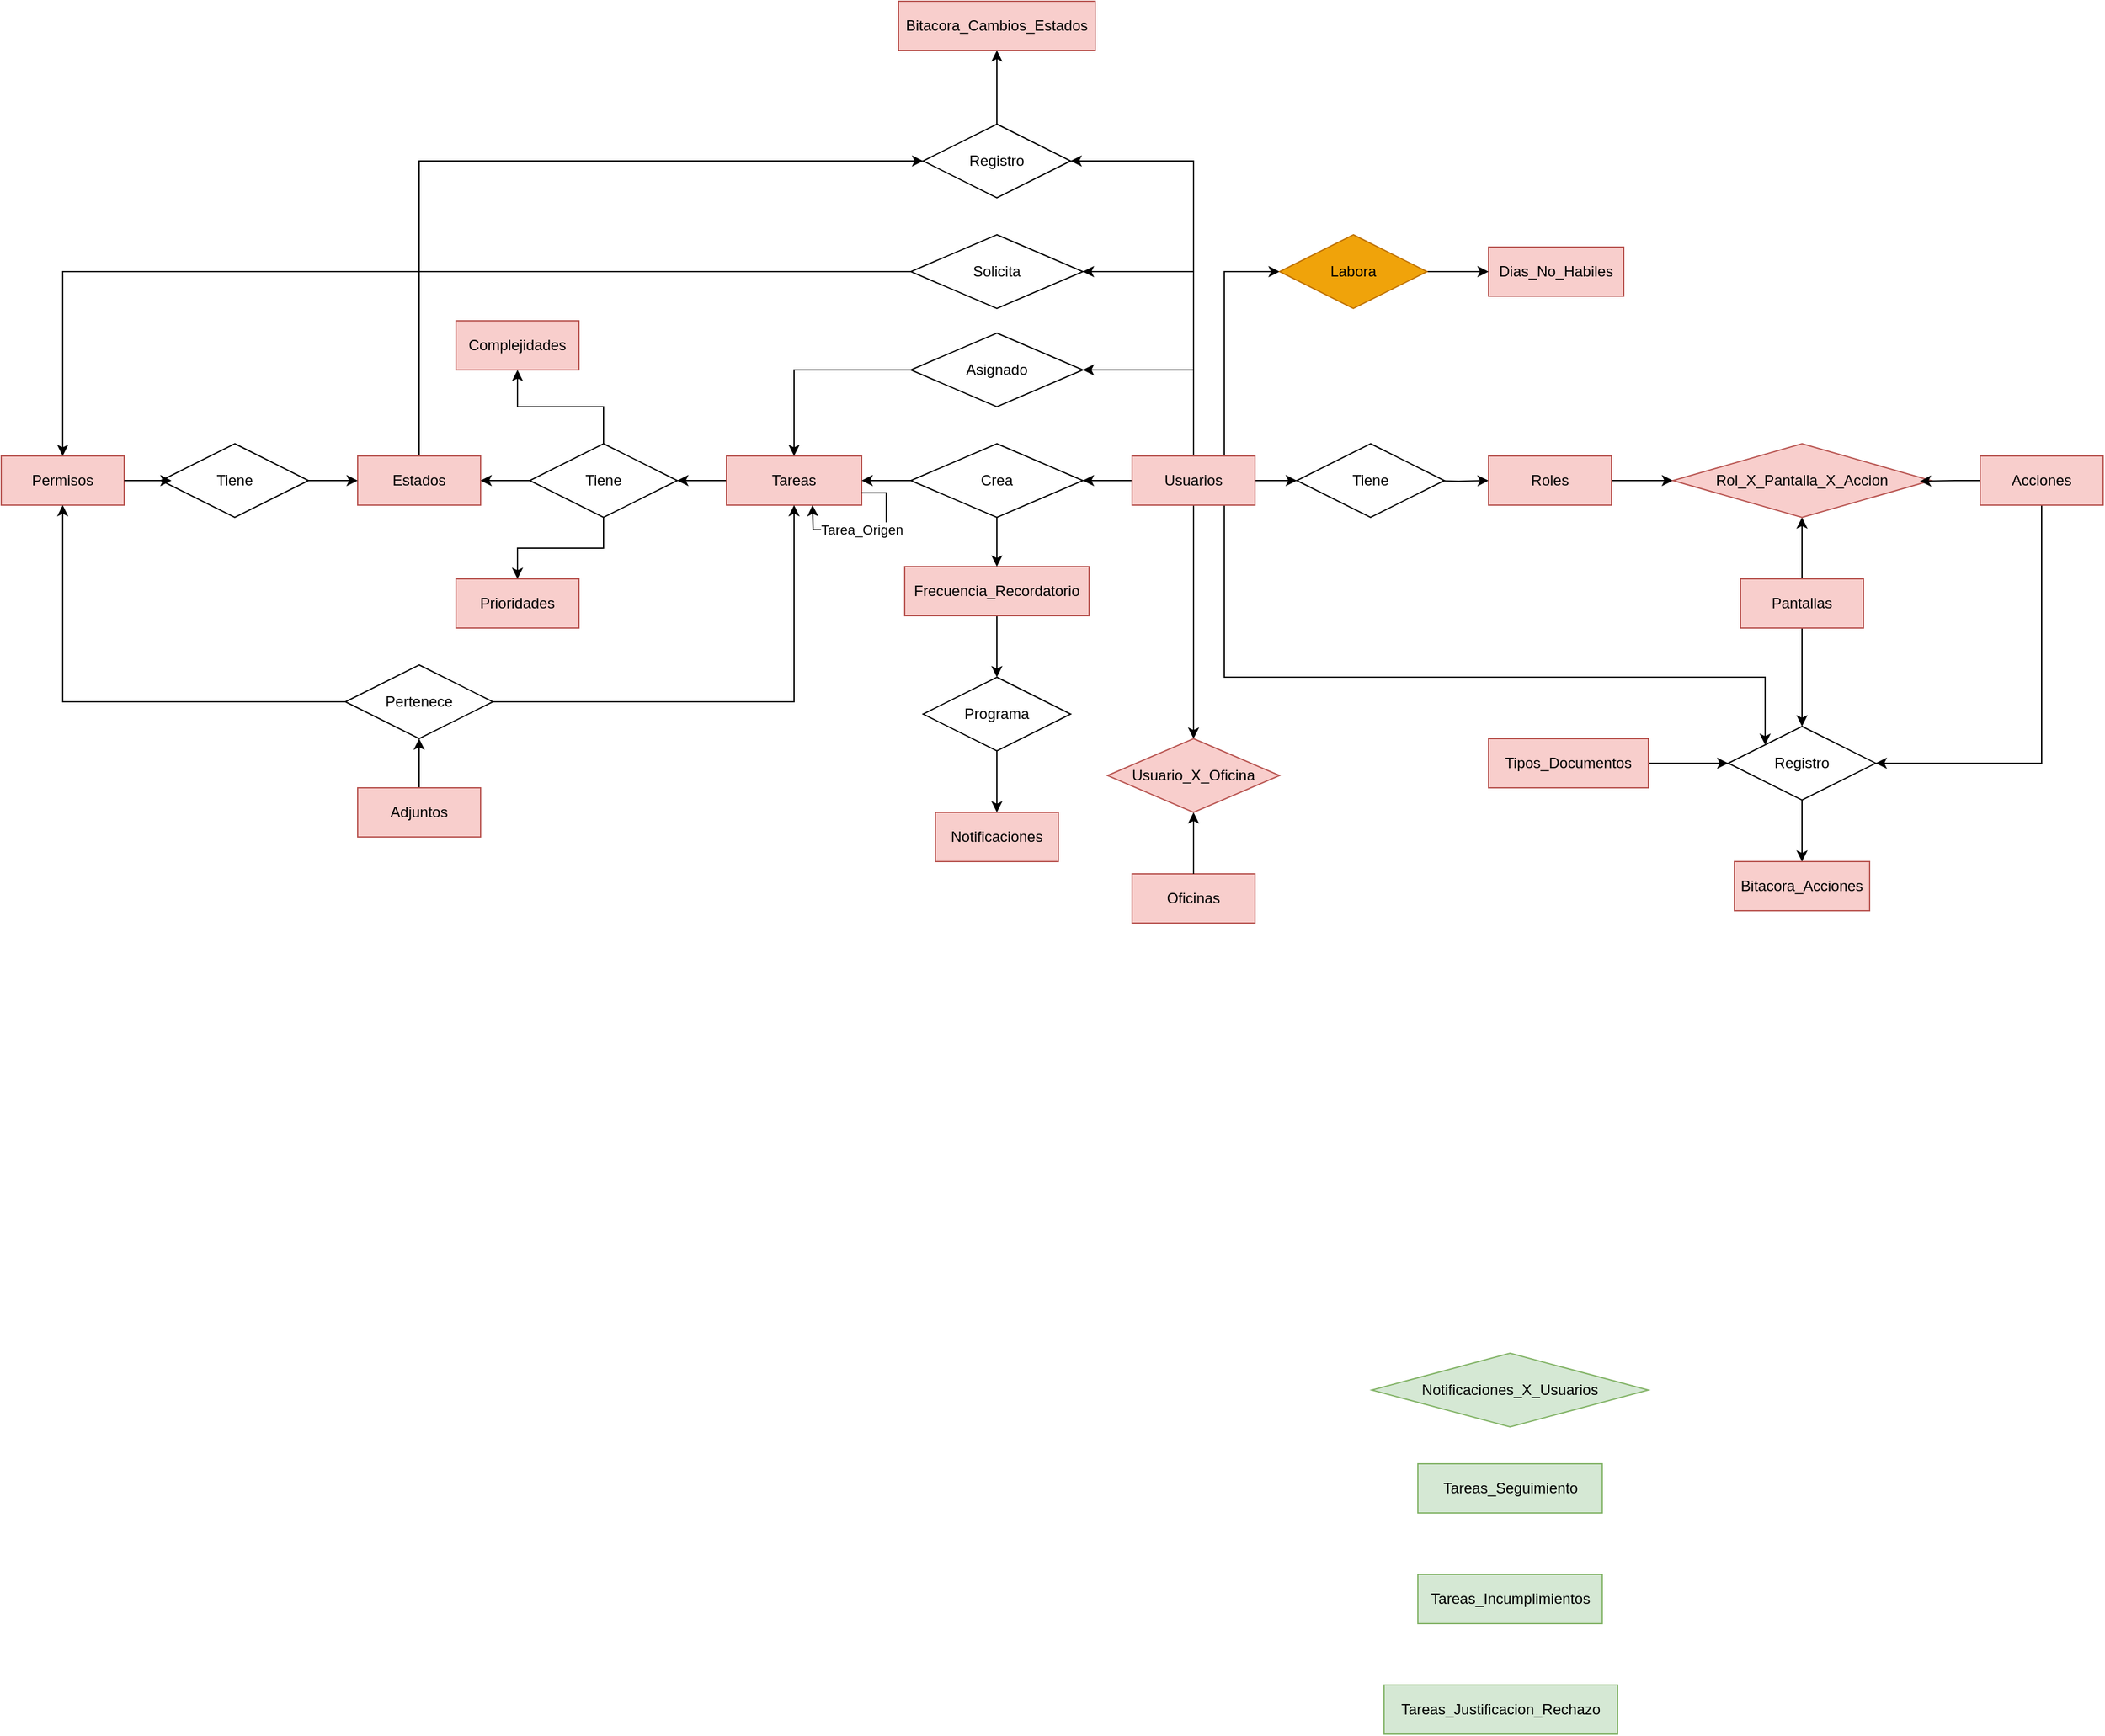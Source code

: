 <mxfile version="26.2.14">
  <diagram name="Página-1" id="aU5e-4gyXZzoZdQWq91M">
    <mxGraphModel dx="2610" dy="2098" grid="1" gridSize="10" guides="1" tooltips="1" connect="1" arrows="1" fold="1" page="1" pageScale="1" pageWidth="827" pageHeight="1169" math="0" shadow="0">
      <root>
        <mxCell id="0" />
        <mxCell id="1" parent="0" />
        <mxCell id="9YhUjrj5osRhjf7E5tQx-17" style="edgeStyle=orthogonalEdgeStyle;rounded=0;orthogonalLoop=1;jettySize=auto;html=1;exitX=1;exitY=0.5;exitDx=0;exitDy=0;entryX=0;entryY=0.5;entryDx=0;entryDy=0;" edge="1" parent="1" target="9YhUjrj5osRhjf7E5tQx-3">
          <mxGeometry relative="1" as="geometry">
            <mxPoint x="400" y="60" as="sourcePoint" />
          </mxGeometry>
        </mxCell>
        <mxCell id="9YhUjrj5osRhjf7E5tQx-1" value="Tiene" style="shape=rhombus;perimeter=rhombusPerimeter;whiteSpace=wrap;html=1;align=center;" vertex="1" parent="1">
          <mxGeometry x="294" y="30" width="120" height="60" as="geometry" />
        </mxCell>
        <mxCell id="9YhUjrj5osRhjf7E5tQx-16" style="edgeStyle=orthogonalEdgeStyle;rounded=0;orthogonalLoop=1;jettySize=auto;html=1;exitX=1;exitY=0.5;exitDx=0;exitDy=0;entryX=0;entryY=0.5;entryDx=0;entryDy=0;" edge="1" parent="1" source="9YhUjrj5osRhjf7E5tQx-2" target="9YhUjrj5osRhjf7E5tQx-1">
          <mxGeometry relative="1" as="geometry" />
        </mxCell>
        <mxCell id="9YhUjrj5osRhjf7E5tQx-20" style="edgeStyle=orthogonalEdgeStyle;rounded=0;orthogonalLoop=1;jettySize=auto;html=1;exitX=0.5;exitY=1;exitDx=0;exitDy=0;entryX=0.5;entryY=0;entryDx=0;entryDy=0;" edge="1" parent="1" source="9YhUjrj5osRhjf7E5tQx-2" target="9YhUjrj5osRhjf7E5tQx-19">
          <mxGeometry relative="1" as="geometry">
            <mxPoint x="210" y="150" as="targetPoint" />
          </mxGeometry>
        </mxCell>
        <mxCell id="9YhUjrj5osRhjf7E5tQx-27" style="edgeStyle=orthogonalEdgeStyle;rounded=0;orthogonalLoop=1;jettySize=auto;html=1;exitX=0;exitY=0.5;exitDx=0;exitDy=0;entryX=1;entryY=0.5;entryDx=0;entryDy=0;" edge="1" parent="1" source="9YhUjrj5osRhjf7E5tQx-2" target="9YhUjrj5osRhjf7E5tQx-24">
          <mxGeometry relative="1" as="geometry" />
        </mxCell>
        <mxCell id="9YhUjrj5osRhjf7E5tQx-31" style="edgeStyle=orthogonalEdgeStyle;rounded=0;orthogonalLoop=1;jettySize=auto;html=1;exitX=0.5;exitY=0;exitDx=0;exitDy=0;entryX=1;entryY=0.5;entryDx=0;entryDy=0;" edge="1" parent="1" source="9YhUjrj5osRhjf7E5tQx-2" target="9YhUjrj5osRhjf7E5tQx-29">
          <mxGeometry relative="1" as="geometry" />
        </mxCell>
        <mxCell id="9YhUjrj5osRhjf7E5tQx-73" style="edgeStyle=orthogonalEdgeStyle;rounded=0;orthogonalLoop=1;jettySize=auto;html=1;exitX=0.5;exitY=0;exitDx=0;exitDy=0;entryX=1;entryY=0.5;entryDx=0;entryDy=0;" edge="1" parent="1" source="9YhUjrj5osRhjf7E5tQx-2" target="9YhUjrj5osRhjf7E5tQx-72">
          <mxGeometry relative="1" as="geometry" />
        </mxCell>
        <mxCell id="9YhUjrj5osRhjf7E5tQx-83" style="edgeStyle=orthogonalEdgeStyle;rounded=0;orthogonalLoop=1;jettySize=auto;html=1;exitX=0.5;exitY=0;exitDx=0;exitDy=0;entryX=1;entryY=0.5;entryDx=0;entryDy=0;" edge="1" parent="1" source="9YhUjrj5osRhjf7E5tQx-2" target="9YhUjrj5osRhjf7E5tQx-81">
          <mxGeometry relative="1" as="geometry" />
        </mxCell>
        <mxCell id="9YhUjrj5osRhjf7E5tQx-105" style="edgeStyle=orthogonalEdgeStyle;rounded=0;orthogonalLoop=1;jettySize=auto;html=1;exitX=0.75;exitY=1;exitDx=0;exitDy=0;entryX=0;entryY=0;entryDx=0;entryDy=0;" edge="1" parent="1" source="9YhUjrj5osRhjf7E5tQx-2" target="9YhUjrj5osRhjf7E5tQx-62">
          <mxGeometry relative="1" as="geometry">
            <Array as="points">
              <mxPoint x="235" y="220" />
              <mxPoint x="675" y="220" />
            </Array>
          </mxGeometry>
        </mxCell>
        <mxCell id="9YhUjrj5osRhjf7E5tQx-108" style="edgeStyle=orthogonalEdgeStyle;rounded=0;orthogonalLoop=1;jettySize=auto;html=1;exitX=0.75;exitY=0;exitDx=0;exitDy=0;entryX=0;entryY=0.5;entryDx=0;entryDy=0;" edge="1" parent="1" source="9YhUjrj5osRhjf7E5tQx-2" target="9YhUjrj5osRhjf7E5tQx-107">
          <mxGeometry relative="1" as="geometry" />
        </mxCell>
        <mxCell id="9YhUjrj5osRhjf7E5tQx-2" value="Usuarios" style="whiteSpace=wrap;html=1;align=center;fillColor=#f8cecc;strokeColor=#b85450;" vertex="1" parent="1">
          <mxGeometry x="160" y="40" width="100" height="40" as="geometry" />
        </mxCell>
        <mxCell id="9YhUjrj5osRhjf7E5tQx-46" style="edgeStyle=orthogonalEdgeStyle;rounded=0;orthogonalLoop=1;jettySize=auto;html=1;exitX=1;exitY=0.5;exitDx=0;exitDy=0;entryX=0;entryY=0.5;entryDx=0;entryDy=0;" edge="1" parent="1" source="9YhUjrj5osRhjf7E5tQx-3" target="9YhUjrj5osRhjf7E5tQx-45">
          <mxGeometry relative="1" as="geometry" />
        </mxCell>
        <mxCell id="9YhUjrj5osRhjf7E5tQx-3" value="Roles" style="whiteSpace=wrap;html=1;align=center;fillColor=#f8cecc;strokeColor=#b85450;" vertex="1" parent="1">
          <mxGeometry x="450" y="40" width="100" height="40" as="geometry" />
        </mxCell>
        <mxCell id="9YhUjrj5osRhjf7E5tQx-35" style="edgeStyle=orthogonalEdgeStyle;rounded=0;orthogonalLoop=1;jettySize=auto;html=1;exitX=0;exitY=0.5;exitDx=0;exitDy=0;entryX=1;entryY=0.5;entryDx=0;entryDy=0;" edge="1" parent="1" source="9YhUjrj5osRhjf7E5tQx-4" target="9YhUjrj5osRhjf7E5tQx-33">
          <mxGeometry relative="1" as="geometry" />
        </mxCell>
        <mxCell id="9YhUjrj5osRhjf7E5tQx-4" value="Tareas" style="whiteSpace=wrap;html=1;align=center;fillColor=#f8cecc;strokeColor=#b85450;" vertex="1" parent="1">
          <mxGeometry x="-170" y="40" width="110" height="40" as="geometry" />
        </mxCell>
        <mxCell id="9YhUjrj5osRhjf7E5tQx-5" value="Oficinas" style="whiteSpace=wrap;html=1;align=center;fillColor=#f8cecc;strokeColor=#b85450;" vertex="1" parent="1">
          <mxGeometry x="160" y="380" width="100" height="40" as="geometry" />
        </mxCell>
        <mxCell id="9YhUjrj5osRhjf7E5tQx-82" style="edgeStyle=orthogonalEdgeStyle;rounded=0;orthogonalLoop=1;jettySize=auto;html=1;exitX=0.5;exitY=0;exitDx=0;exitDy=0;entryX=0;entryY=0.5;entryDx=0;entryDy=0;" edge="1" parent="1" source="9YhUjrj5osRhjf7E5tQx-6" target="9YhUjrj5osRhjf7E5tQx-81">
          <mxGeometry relative="1" as="geometry" />
        </mxCell>
        <mxCell id="9YhUjrj5osRhjf7E5tQx-6" value="Estados" style="whiteSpace=wrap;html=1;align=center;fillColor=#f8cecc;strokeColor=#b85450;" vertex="1" parent="1">
          <mxGeometry x="-470" y="40" width="100" height="40" as="geometry" />
        </mxCell>
        <mxCell id="9YhUjrj5osRhjf7E5tQx-56" style="edgeStyle=orthogonalEdgeStyle;rounded=0;orthogonalLoop=1;jettySize=auto;html=1;exitX=0.5;exitY=0;exitDx=0;exitDy=0;entryX=0.5;entryY=1;entryDx=0;entryDy=0;" edge="1" parent="1" source="9YhUjrj5osRhjf7E5tQx-7" target="9YhUjrj5osRhjf7E5tQx-54">
          <mxGeometry relative="1" as="geometry" />
        </mxCell>
        <mxCell id="9YhUjrj5osRhjf7E5tQx-7" value="Adjuntos" style="whiteSpace=wrap;html=1;align=center;fillColor=#f8cecc;strokeColor=#b85450;" vertex="1" parent="1">
          <mxGeometry x="-470" y="310" width="100" height="40" as="geometry" />
        </mxCell>
        <mxCell id="9YhUjrj5osRhjf7E5tQx-8" value="Bitacora_Acciones" style="whiteSpace=wrap;html=1;align=center;fillColor=#f8cecc;strokeColor=#b85450;" vertex="1" parent="1">
          <mxGeometry x="650" y="370" width="110" height="40" as="geometry" />
        </mxCell>
        <mxCell id="9YhUjrj5osRhjf7E5tQx-9" value="Notificaciones" style="whiteSpace=wrap;html=1;align=center;fillColor=#f8cecc;strokeColor=#b85450;" vertex="1" parent="1">
          <mxGeometry y="330" width="100" height="40" as="geometry" />
        </mxCell>
        <mxCell id="9YhUjrj5osRhjf7E5tQx-10" value="Permisos" style="whiteSpace=wrap;html=1;align=center;fillColor=#f8cecc;strokeColor=#b85450;" vertex="1" parent="1">
          <mxGeometry x="-760" y="40" width="100" height="40" as="geometry" />
        </mxCell>
        <mxCell id="9YhUjrj5osRhjf7E5tQx-77" style="edgeStyle=orthogonalEdgeStyle;rounded=0;orthogonalLoop=1;jettySize=auto;html=1;exitX=0.5;exitY=1;exitDx=0;exitDy=0;entryX=0.5;entryY=0;entryDx=0;entryDy=0;" edge="1" parent="1" source="9YhUjrj5osRhjf7E5tQx-11" target="9YhUjrj5osRhjf7E5tQx-67">
          <mxGeometry relative="1" as="geometry" />
        </mxCell>
        <mxCell id="9YhUjrj5osRhjf7E5tQx-11" value="Frecuencia_Recordatorio" style="whiteSpace=wrap;html=1;align=center;fillColor=#f8cecc;strokeColor=#b85450;" vertex="1" parent="1">
          <mxGeometry x="-25" y="130" width="150" height="40" as="geometry" />
        </mxCell>
        <mxCell id="9YhUjrj5osRhjf7E5tQx-12" value="Bitacora_Cambios_Estados" style="whiteSpace=wrap;html=1;align=center;fillColor=#f8cecc;strokeColor=#b85450;" vertex="1" parent="1">
          <mxGeometry x="-30" y="-330" width="160" height="40" as="geometry" />
        </mxCell>
        <mxCell id="9YhUjrj5osRhjf7E5tQx-13" value="Complejidades" style="whiteSpace=wrap;html=1;align=center;fillColor=#f8cecc;strokeColor=#b85450;" vertex="1" parent="1">
          <mxGeometry x="-390" y="-70" width="100" height="40" as="geometry" />
        </mxCell>
        <mxCell id="9YhUjrj5osRhjf7E5tQx-14" value="Prioridades" style="whiteSpace=wrap;html=1;align=center;fillColor=#f8cecc;strokeColor=#b85450;" vertex="1" parent="1">
          <mxGeometry x="-390" y="140" width="100" height="40" as="geometry" />
        </mxCell>
        <mxCell id="9YhUjrj5osRhjf7E5tQx-95" style="edgeStyle=orthogonalEdgeStyle;rounded=0;orthogonalLoop=1;jettySize=auto;html=1;exitX=1;exitY=0.5;exitDx=0;exitDy=0;entryX=0;entryY=0.5;entryDx=0;entryDy=0;" edge="1" parent="1" source="9YhUjrj5osRhjf7E5tQx-15" target="9YhUjrj5osRhjf7E5tQx-62">
          <mxGeometry relative="1" as="geometry" />
        </mxCell>
        <mxCell id="9YhUjrj5osRhjf7E5tQx-15" value="Tipos_Documentos" style="whiteSpace=wrap;html=1;align=center;fillColor=#f8cecc;strokeColor=#b85450;" vertex="1" parent="1">
          <mxGeometry x="450" y="270" width="130" height="40" as="geometry" />
        </mxCell>
        <mxCell id="9YhUjrj5osRhjf7E5tQx-30" style="edgeStyle=orthogonalEdgeStyle;rounded=0;orthogonalLoop=1;jettySize=auto;html=1;exitX=0;exitY=0.5;exitDx=0;exitDy=0;" edge="1" parent="1" source="9YhUjrj5osRhjf7E5tQx-24" target="9YhUjrj5osRhjf7E5tQx-4">
          <mxGeometry relative="1" as="geometry" />
        </mxCell>
        <mxCell id="9YhUjrj5osRhjf7E5tQx-76" style="edgeStyle=orthogonalEdgeStyle;rounded=0;orthogonalLoop=1;jettySize=auto;html=1;exitX=0.5;exitY=1;exitDx=0;exitDy=0;entryX=0.5;entryY=0;entryDx=0;entryDy=0;" edge="1" parent="1" source="9YhUjrj5osRhjf7E5tQx-24" target="9YhUjrj5osRhjf7E5tQx-11">
          <mxGeometry relative="1" as="geometry" />
        </mxCell>
        <mxCell id="9YhUjrj5osRhjf7E5tQx-24" value="Crea" style="shape=rhombus;perimeter=rhombusPerimeter;whiteSpace=wrap;html=1;align=center;" vertex="1" parent="1">
          <mxGeometry x="-20" y="30" width="140" height="60" as="geometry" />
        </mxCell>
        <mxCell id="9YhUjrj5osRhjf7E5tQx-32" style="edgeStyle=orthogonalEdgeStyle;rounded=0;orthogonalLoop=1;jettySize=auto;html=1;exitX=0;exitY=0.5;exitDx=0;exitDy=0;" edge="1" parent="1" source="9YhUjrj5osRhjf7E5tQx-29" target="9YhUjrj5osRhjf7E5tQx-4">
          <mxGeometry relative="1" as="geometry" />
        </mxCell>
        <mxCell id="9YhUjrj5osRhjf7E5tQx-29" value="Asignado" style="shape=rhombus;perimeter=rhombusPerimeter;whiteSpace=wrap;html=1;align=center;" vertex="1" parent="1">
          <mxGeometry x="-20" y="-60" width="140" height="60" as="geometry" />
        </mxCell>
        <mxCell id="9YhUjrj5osRhjf7E5tQx-36" style="edgeStyle=orthogonalEdgeStyle;rounded=0;orthogonalLoop=1;jettySize=auto;html=1;exitX=0;exitY=0.5;exitDx=0;exitDy=0;" edge="1" parent="1" source="9YhUjrj5osRhjf7E5tQx-33" target="9YhUjrj5osRhjf7E5tQx-6">
          <mxGeometry relative="1" as="geometry" />
        </mxCell>
        <mxCell id="9YhUjrj5osRhjf7E5tQx-37" style="edgeStyle=orthogonalEdgeStyle;rounded=0;orthogonalLoop=1;jettySize=auto;html=1;exitX=0.5;exitY=1;exitDx=0;exitDy=0;entryX=0.5;entryY=0;entryDx=0;entryDy=0;" edge="1" parent="1" source="9YhUjrj5osRhjf7E5tQx-33" target="9YhUjrj5osRhjf7E5tQx-14">
          <mxGeometry relative="1" as="geometry" />
        </mxCell>
        <mxCell id="9YhUjrj5osRhjf7E5tQx-38" style="edgeStyle=orthogonalEdgeStyle;rounded=0;orthogonalLoop=1;jettySize=auto;html=1;exitX=0.5;exitY=0;exitDx=0;exitDy=0;entryX=0.5;entryY=1;entryDx=0;entryDy=0;" edge="1" parent="1" source="9YhUjrj5osRhjf7E5tQx-33" target="9YhUjrj5osRhjf7E5tQx-13">
          <mxGeometry relative="1" as="geometry" />
        </mxCell>
        <mxCell id="9YhUjrj5osRhjf7E5tQx-33" value="Tiene" style="shape=rhombus;perimeter=rhombusPerimeter;whiteSpace=wrap;html=1;align=center;" vertex="1" parent="1">
          <mxGeometry x="-330" y="30" width="120" height="60" as="geometry" />
        </mxCell>
        <mxCell id="9YhUjrj5osRhjf7E5tQx-87" style="edgeStyle=orthogonalEdgeStyle;rounded=0;orthogonalLoop=1;jettySize=auto;html=1;exitX=0.5;exitY=0;exitDx=0;exitDy=0;entryX=0.5;entryY=1;entryDx=0;entryDy=0;" edge="1" parent="1" source="9YhUjrj5osRhjf7E5tQx-43" target="9YhUjrj5osRhjf7E5tQx-45">
          <mxGeometry relative="1" as="geometry" />
        </mxCell>
        <mxCell id="9YhUjrj5osRhjf7E5tQx-106" style="edgeStyle=orthogonalEdgeStyle;rounded=0;orthogonalLoop=1;jettySize=auto;html=1;exitX=0.5;exitY=1;exitDx=0;exitDy=0;entryX=0.5;entryY=0;entryDx=0;entryDy=0;" edge="1" parent="1" source="9YhUjrj5osRhjf7E5tQx-43" target="9YhUjrj5osRhjf7E5tQx-62">
          <mxGeometry relative="1" as="geometry" />
        </mxCell>
        <mxCell id="9YhUjrj5osRhjf7E5tQx-43" value="Pantallas" style="whiteSpace=wrap;html=1;align=center;fillColor=#f8cecc;strokeColor=#b85450;" vertex="1" parent="1">
          <mxGeometry x="655" y="140" width="100" height="40" as="geometry" />
        </mxCell>
        <mxCell id="9YhUjrj5osRhjf7E5tQx-102" style="edgeStyle=orthogonalEdgeStyle;rounded=0;orthogonalLoop=1;jettySize=auto;html=1;exitX=0.5;exitY=1;exitDx=0;exitDy=0;entryX=1;entryY=0.5;entryDx=0;entryDy=0;" edge="1" parent="1" source="9YhUjrj5osRhjf7E5tQx-44" target="9YhUjrj5osRhjf7E5tQx-62">
          <mxGeometry relative="1" as="geometry" />
        </mxCell>
        <mxCell id="9YhUjrj5osRhjf7E5tQx-44" value="Acciones" style="whiteSpace=wrap;html=1;align=center;fillColor=#f8cecc;strokeColor=#b85450;" vertex="1" parent="1">
          <mxGeometry x="850" y="40" width="100" height="40" as="geometry" />
        </mxCell>
        <mxCell id="9YhUjrj5osRhjf7E5tQx-45" value="Rol_X_Pantalla_X_Accion" style="shape=rhombus;perimeter=rhombusPerimeter;whiteSpace=wrap;html=1;align=center;fillColor=#f8cecc;strokeColor=#b85450;" vertex="1" parent="1">
          <mxGeometry x="600" y="30" width="210" height="60" as="geometry" />
        </mxCell>
        <mxCell id="9YhUjrj5osRhjf7E5tQx-48" style="edgeStyle=orthogonalEdgeStyle;rounded=0;orthogonalLoop=1;jettySize=auto;html=1;exitX=0;exitY=0.5;exitDx=0;exitDy=0;entryX=0.957;entryY=0.509;entryDx=0;entryDy=0;entryPerimeter=0;" edge="1" parent="1" source="9YhUjrj5osRhjf7E5tQx-44" target="9YhUjrj5osRhjf7E5tQx-45">
          <mxGeometry relative="1" as="geometry" />
        </mxCell>
        <mxCell id="9YhUjrj5osRhjf7E5tQx-53" style="edgeStyle=orthogonalEdgeStyle;rounded=0;orthogonalLoop=1;jettySize=auto;html=1;exitX=1;exitY=0.5;exitDx=0;exitDy=0;entryX=0;entryY=0.5;entryDx=0;entryDy=0;" edge="1" parent="1" source="9YhUjrj5osRhjf7E5tQx-50" target="9YhUjrj5osRhjf7E5tQx-6">
          <mxGeometry relative="1" as="geometry" />
        </mxCell>
        <mxCell id="9YhUjrj5osRhjf7E5tQx-50" value="Tiene" style="shape=rhombus;perimeter=rhombusPerimeter;whiteSpace=wrap;html=1;align=center;" vertex="1" parent="1">
          <mxGeometry x="-630" y="30" width="120" height="60" as="geometry" />
        </mxCell>
        <mxCell id="9YhUjrj5osRhjf7E5tQx-52" style="edgeStyle=orthogonalEdgeStyle;rounded=0;orthogonalLoop=1;jettySize=auto;html=1;exitX=1;exitY=0.5;exitDx=0;exitDy=0;entryX=0.071;entryY=0.509;entryDx=0;entryDy=0;entryPerimeter=0;" edge="1" parent="1" source="9YhUjrj5osRhjf7E5tQx-10" target="9YhUjrj5osRhjf7E5tQx-50">
          <mxGeometry relative="1" as="geometry" />
        </mxCell>
        <mxCell id="9YhUjrj5osRhjf7E5tQx-57" style="edgeStyle=orthogonalEdgeStyle;rounded=0;orthogonalLoop=1;jettySize=auto;html=1;exitX=0;exitY=0.5;exitDx=0;exitDy=0;entryX=0.5;entryY=1;entryDx=0;entryDy=0;" edge="1" parent="1" source="9YhUjrj5osRhjf7E5tQx-54" target="9YhUjrj5osRhjf7E5tQx-10">
          <mxGeometry relative="1" as="geometry" />
        </mxCell>
        <mxCell id="9YhUjrj5osRhjf7E5tQx-61" style="edgeStyle=orthogonalEdgeStyle;rounded=0;orthogonalLoop=1;jettySize=auto;html=1;exitX=1;exitY=0.5;exitDx=0;exitDy=0;entryX=0.5;entryY=1;entryDx=0;entryDy=0;" edge="1" parent="1" source="9YhUjrj5osRhjf7E5tQx-54" target="9YhUjrj5osRhjf7E5tQx-4">
          <mxGeometry relative="1" as="geometry" />
        </mxCell>
        <mxCell id="9YhUjrj5osRhjf7E5tQx-54" value="Pertenece" style="shape=rhombus;perimeter=rhombusPerimeter;whiteSpace=wrap;html=1;align=center;" vertex="1" parent="1">
          <mxGeometry x="-480" y="210" width="120" height="60" as="geometry" />
        </mxCell>
        <mxCell id="9YhUjrj5osRhjf7E5tQx-59" style="edgeStyle=orthogonalEdgeStyle;rounded=0;orthogonalLoop=1;jettySize=auto;html=1;exitX=1;exitY=0.75;exitDx=0;exitDy=0;" edge="1" parent="1" source="9YhUjrj5osRhjf7E5tQx-4">
          <mxGeometry relative="1" as="geometry">
            <mxPoint x="-100" y="80" as="targetPoint" />
          </mxGeometry>
        </mxCell>
        <mxCell id="9YhUjrj5osRhjf7E5tQx-60" value="Tarea_Origen" style="edgeLabel;html=1;align=center;verticalAlign=middle;resizable=0;points=[];" vertex="1" connectable="0" parent="9YhUjrj5osRhjf7E5tQx-59">
          <mxGeometry x="0.204" y="3" relative="1" as="geometry">
            <mxPoint x="8" y="-3" as="offset" />
          </mxGeometry>
        </mxCell>
        <mxCell id="9YhUjrj5osRhjf7E5tQx-66" style="edgeStyle=orthogonalEdgeStyle;rounded=0;orthogonalLoop=1;jettySize=auto;html=1;exitX=0.5;exitY=1;exitDx=0;exitDy=0;" edge="1" parent="1" source="9YhUjrj5osRhjf7E5tQx-62" target="9YhUjrj5osRhjf7E5tQx-8">
          <mxGeometry relative="1" as="geometry" />
        </mxCell>
        <mxCell id="9YhUjrj5osRhjf7E5tQx-62" value="Registro" style="shape=rhombus;perimeter=rhombusPerimeter;whiteSpace=wrap;html=1;align=center;" vertex="1" parent="1">
          <mxGeometry x="645" y="260" width="120" height="60" as="geometry" />
        </mxCell>
        <mxCell id="9YhUjrj5osRhjf7E5tQx-80" style="edgeStyle=orthogonalEdgeStyle;rounded=0;orthogonalLoop=1;jettySize=auto;html=1;exitX=0.5;exitY=1;exitDx=0;exitDy=0;entryX=0.5;entryY=0;entryDx=0;entryDy=0;" edge="1" parent="1" source="9YhUjrj5osRhjf7E5tQx-67" target="9YhUjrj5osRhjf7E5tQx-9">
          <mxGeometry relative="1" as="geometry" />
        </mxCell>
        <mxCell id="9YhUjrj5osRhjf7E5tQx-67" value="Programa" style="shape=rhombus;perimeter=rhombusPerimeter;whiteSpace=wrap;html=1;align=center;" vertex="1" parent="1">
          <mxGeometry x="-10" y="220" width="120" height="60" as="geometry" />
        </mxCell>
        <mxCell id="9YhUjrj5osRhjf7E5tQx-74" style="edgeStyle=orthogonalEdgeStyle;rounded=0;orthogonalLoop=1;jettySize=auto;html=1;exitX=0;exitY=0.5;exitDx=0;exitDy=0;entryX=0.5;entryY=0;entryDx=0;entryDy=0;" edge="1" parent="1" source="9YhUjrj5osRhjf7E5tQx-72" target="9YhUjrj5osRhjf7E5tQx-10">
          <mxGeometry relative="1" as="geometry" />
        </mxCell>
        <mxCell id="9YhUjrj5osRhjf7E5tQx-72" value="Solicita" style="shape=rhombus;perimeter=rhombusPerimeter;whiteSpace=wrap;html=1;align=center;" vertex="1" parent="1">
          <mxGeometry x="-20" y="-140" width="140" height="60" as="geometry" />
        </mxCell>
        <mxCell id="9YhUjrj5osRhjf7E5tQx-84" style="edgeStyle=orthogonalEdgeStyle;rounded=0;orthogonalLoop=1;jettySize=auto;html=1;exitX=0.5;exitY=0;exitDx=0;exitDy=0;entryX=0.5;entryY=1;entryDx=0;entryDy=0;" edge="1" parent="1" source="9YhUjrj5osRhjf7E5tQx-81" target="9YhUjrj5osRhjf7E5tQx-12">
          <mxGeometry relative="1" as="geometry" />
        </mxCell>
        <mxCell id="9YhUjrj5osRhjf7E5tQx-81" value="Registro" style="shape=rhombus;perimeter=rhombusPerimeter;whiteSpace=wrap;html=1;align=center;" vertex="1" parent="1">
          <mxGeometry x="-10" y="-230" width="120" height="60" as="geometry" />
        </mxCell>
        <mxCell id="9YhUjrj5osRhjf7E5tQx-90" value="" style="edgeStyle=orthogonalEdgeStyle;rounded=0;orthogonalLoop=1;jettySize=auto;html=1;exitX=0.5;exitY=0;exitDx=0;exitDy=0;entryX=0.5;entryY=1;entryDx=0;entryDy=0;" edge="1" parent="1" source="9YhUjrj5osRhjf7E5tQx-5" target="9YhUjrj5osRhjf7E5tQx-19">
          <mxGeometry relative="1" as="geometry">
            <mxPoint x="210" y="490" as="sourcePoint" />
            <mxPoint x="210" y="220" as="targetPoint" />
          </mxGeometry>
        </mxCell>
        <mxCell id="9YhUjrj5osRhjf7E5tQx-19" value="Usuario_X_Oficina" style="shape=rhombus;perimeter=rhombusPerimeter;whiteSpace=wrap;html=1;align=center;fillColor=#f8cecc;strokeColor=#b85450;" vertex="1" parent="1">
          <mxGeometry x="140" y="270" width="140" height="60" as="geometry" />
        </mxCell>
        <mxCell id="9YhUjrj5osRhjf7E5tQx-96" value="Notificaciones_X_Usuarios" style="shape=rhombus;perimeter=rhombusPerimeter;whiteSpace=wrap;html=1;align=center;fillColor=#d5e8d4;strokeColor=#82b366;" vertex="1" parent="1">
          <mxGeometry x="355" y="770" width="225" height="60" as="geometry" />
        </mxCell>
        <mxCell id="9YhUjrj5osRhjf7E5tQx-98" value="Dias_No_Habiles" style="whiteSpace=wrap;html=1;align=center;fillColor=#f8cecc;strokeColor=#b85450;" vertex="1" parent="1">
          <mxGeometry x="450" y="-130" width="110" height="40" as="geometry" />
        </mxCell>
        <mxCell id="9YhUjrj5osRhjf7E5tQx-99" value="Tareas_Seguimiento" style="whiteSpace=wrap;html=1;align=center;fillColor=#d5e8d4;strokeColor=#82b366;" vertex="1" parent="1">
          <mxGeometry x="392.5" y="860" width="150" height="40" as="geometry" />
        </mxCell>
        <mxCell id="9YhUjrj5osRhjf7E5tQx-100" value="Tareas_Incumplimientos" style="whiteSpace=wrap;html=1;align=center;fillColor=#d5e8d4;strokeColor=#82b366;" vertex="1" parent="1">
          <mxGeometry x="392.5" y="950" width="150" height="40" as="geometry" />
        </mxCell>
        <mxCell id="9YhUjrj5osRhjf7E5tQx-101" value="Tareas_Justificacion_Rechazo" style="whiteSpace=wrap;html=1;align=center;fillColor=#d5e8d4;strokeColor=#82b366;" vertex="1" parent="1">
          <mxGeometry x="365" y="1040" width="190" height="40" as="geometry" />
        </mxCell>
        <mxCell id="9YhUjrj5osRhjf7E5tQx-109" style="edgeStyle=orthogonalEdgeStyle;rounded=0;orthogonalLoop=1;jettySize=auto;html=1;exitX=1;exitY=0.5;exitDx=0;exitDy=0;" edge="1" parent="1" source="9YhUjrj5osRhjf7E5tQx-107" target="9YhUjrj5osRhjf7E5tQx-98">
          <mxGeometry relative="1" as="geometry" />
        </mxCell>
        <mxCell id="9YhUjrj5osRhjf7E5tQx-107" value="Labora" style="shape=rhombus;perimeter=rhombusPerimeter;whiteSpace=wrap;html=1;align=center;fillColor=#f0a30a;strokeColor=#BD7000;fontColor=#000000;" vertex="1" parent="1">
          <mxGeometry x="280" y="-140" width="120" height="60" as="geometry" />
        </mxCell>
      </root>
    </mxGraphModel>
  </diagram>
</mxfile>
